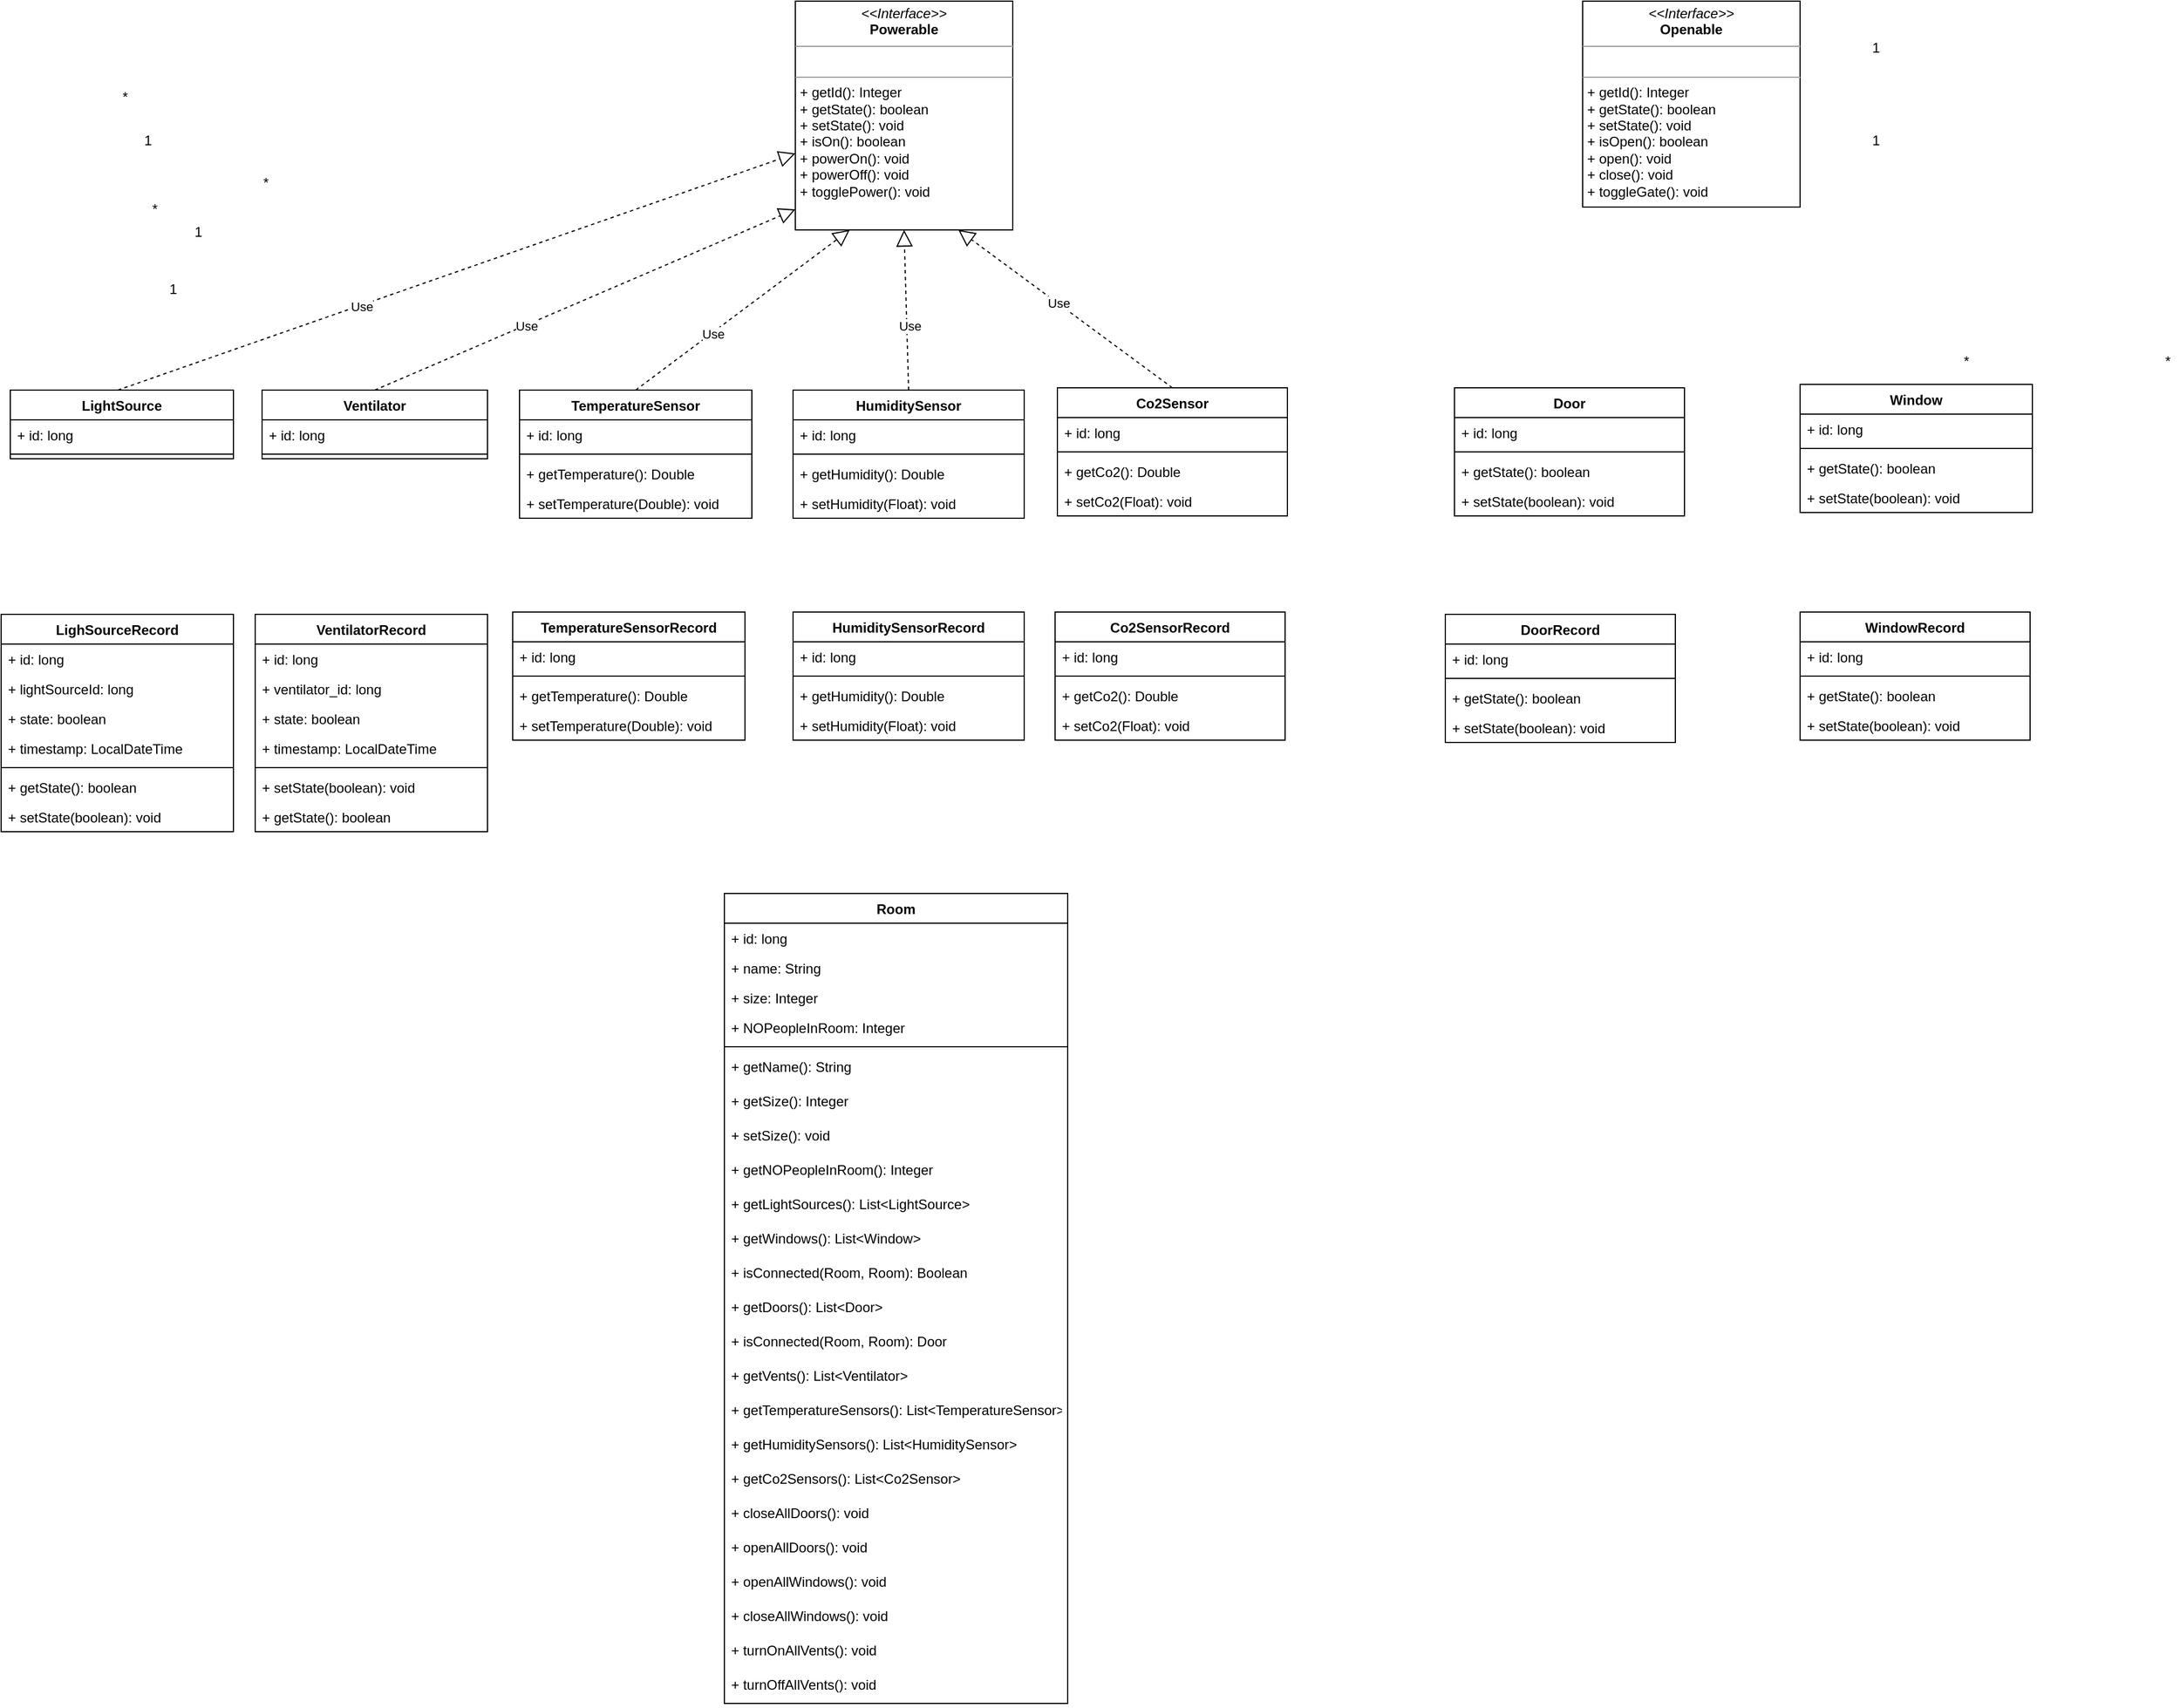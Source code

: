 <mxfile version="20.6.2" type="device"><diagram name="UML" id="X6dM2k_elyDCfv0vWq0z"><mxGraphModel dx="3247" dy="1988" grid="0" gridSize="10" guides="1" tooltips="1" connect="1" arrows="1" fold="1" page="1" pageScale="1" pageWidth="1169" pageHeight="827" background="none" math="0" shadow="0"><root><mxCell id="g0CEWkr_IwTcYUqy6gfU-0"/><mxCell id="g0CEWkr_IwTcYUqy6gfU-1" parent="g0CEWkr_IwTcYUqy6gfU-0"/><mxCell id="w60c1zdR5W0mf0owf3Rb-15" value="Window" style="swimlane;fontStyle=1;align=center;verticalAlign=top;childLayout=stackLayout;horizontal=1;startSize=26;horizontalStack=0;resizeParent=1;resizeParentMax=0;resizeLast=0;collapsible=1;marginBottom=0;" parent="g0CEWkr_IwTcYUqy6gfU-1" vertex="1"><mxGeometry x="694" y="-239" width="203" height="112" as="geometry"/></mxCell><mxCell id="hHQtYqUSWgjpxsf5Xx78-11" value="+ id: long" style="text;strokeColor=none;fillColor=none;align=left;verticalAlign=top;spacingLeft=4;spacingRight=4;overflow=hidden;rotatable=0;points=[[0,0.5],[1,0.5]];portConstraint=eastwest;" vertex="1" parent="w60c1zdR5W0mf0owf3Rb-15"><mxGeometry y="26" width="203" height="26" as="geometry"/></mxCell><mxCell id="w60c1zdR5W0mf0owf3Rb-17" value="" style="line;strokeWidth=1;fillColor=none;align=left;verticalAlign=middle;spacingTop=-1;spacingLeft=3;spacingRight=3;rotatable=0;labelPosition=right;points=[];portConstraint=eastwest;strokeColor=inherit;" parent="w60c1zdR5W0mf0owf3Rb-15" vertex="1"><mxGeometry y="52" width="203" height="8" as="geometry"/></mxCell><mxCell id="hHQtYqUSWgjpxsf5Xx78-19" value="+ getState(): boolean" style="text;strokeColor=none;fillColor=none;align=left;verticalAlign=top;spacingLeft=4;spacingRight=4;overflow=hidden;rotatable=0;points=[[0,0.5],[1,0.5]];portConstraint=eastwest;" vertex="1" parent="w60c1zdR5W0mf0owf3Rb-15"><mxGeometry y="60" width="203" height="26" as="geometry"/></mxCell><mxCell id="hHQtYqUSWgjpxsf5Xx78-20" value="+ setState(boolean): void" style="text;strokeColor=none;fillColor=none;align=left;verticalAlign=top;spacingLeft=4;spacingRight=4;overflow=hidden;rotatable=0;points=[[0,0.5],[1,0.5]];portConstraint=eastwest;" vertex="1" parent="w60c1zdR5W0mf0owf3Rb-15"><mxGeometry y="86" width="203" height="26" as="geometry"/></mxCell><mxCell id="JrZIzC8w7HbeRlBi-leS-0" value="Room" style="swimlane;fontStyle=1;align=center;verticalAlign=top;childLayout=stackLayout;horizontal=1;startSize=26;horizontalStack=0;resizeParent=1;resizeParentMax=0;resizeLast=0;collapsible=1;marginBottom=0;" parent="g0CEWkr_IwTcYUqy6gfU-1" vertex="1"><mxGeometry x="-246" y="206" width="300" height="708" as="geometry"><mxRectangle x="370" y="-680" width="70" height="30" as="alternateBounds"/></mxGeometry></mxCell><mxCell id="sAEV7VvxvaGbYWiCPNOG-29" value="+ id: long" style="text;strokeColor=none;fillColor=none;align=left;verticalAlign=top;spacingLeft=4;spacingRight=4;overflow=hidden;rotatable=0;points=[[0,0.5],[1,0.5]];portConstraint=eastwest;" parent="JrZIzC8w7HbeRlBi-leS-0" vertex="1"><mxGeometry y="26" width="300" height="26" as="geometry"/></mxCell><mxCell id="JrZIzC8w7HbeRlBi-leS-1" value="+ name: String" style="text;strokeColor=none;fillColor=none;align=left;verticalAlign=top;spacingLeft=4;spacingRight=4;overflow=hidden;rotatable=0;points=[[0,0.5],[1,0.5]];portConstraint=eastwest;" parent="JrZIzC8w7HbeRlBi-leS-0" vertex="1"><mxGeometry y="52" width="300" height="26" as="geometry"/></mxCell><mxCell id="raHJGq5JyYgqce_vCBoo-5" value="+ size: Integer" style="text;strokeColor=none;fillColor=none;align=left;verticalAlign=top;spacingLeft=4;spacingRight=4;overflow=hidden;rotatable=0;points=[[0,0.5],[1,0.5]];portConstraint=eastwest;" parent="JrZIzC8w7HbeRlBi-leS-0" vertex="1"><mxGeometry y="78" width="300" height="26" as="geometry"/></mxCell><mxCell id="vvLVDiPrClr1uJ0mD7oV-16" value="+ NOPeopleInRoom: Integer" style="text;strokeColor=none;fillColor=none;align=left;verticalAlign=top;spacingLeft=4;spacingRight=4;overflow=hidden;rotatable=0;points=[[0,0.5],[1,0.5]];portConstraint=eastwest;" parent="JrZIzC8w7HbeRlBi-leS-0" vertex="1"><mxGeometry y="104" width="300" height="26" as="geometry"/></mxCell><mxCell id="JrZIzC8w7HbeRlBi-leS-2" value="" style="line;strokeWidth=1;fillColor=none;align=left;verticalAlign=middle;spacingTop=-1;spacingLeft=3;spacingRight=3;rotatable=0;labelPosition=right;points=[];portConstraint=eastwest;strokeColor=inherit;" parent="JrZIzC8w7HbeRlBi-leS-0" vertex="1"><mxGeometry y="130" width="300" height="8" as="geometry"/></mxCell><mxCell id="vvLVDiPrClr1uJ0mD7oV-26" value="+ getName(): String" style="text;strokeColor=none;fillColor=none;align=left;verticalAlign=top;spacingLeft=4;spacingRight=4;overflow=hidden;rotatable=0;points=[[0,0.5],[1,0.5]];portConstraint=eastwest;" parent="JrZIzC8w7HbeRlBi-leS-0" vertex="1"><mxGeometry y="138" width="300" height="30" as="geometry"/></mxCell><mxCell id="vvLVDiPrClr1uJ0mD7oV-27" value="+ getSize(): Integer" style="text;strokeColor=none;fillColor=none;align=left;verticalAlign=top;spacingLeft=4;spacingRight=4;overflow=hidden;rotatable=0;points=[[0,0.5],[1,0.5]];portConstraint=eastwest;" parent="JrZIzC8w7HbeRlBi-leS-0" vertex="1"><mxGeometry y="168" width="300" height="30" as="geometry"/></mxCell><mxCell id="vvLVDiPrClr1uJ0mD7oV-28" value="+ setSize(): void" style="text;strokeColor=none;fillColor=none;align=left;verticalAlign=top;spacingLeft=4;spacingRight=4;overflow=hidden;rotatable=0;points=[[0,0.5],[1,0.5]];portConstraint=eastwest;" parent="JrZIzC8w7HbeRlBi-leS-0" vertex="1"><mxGeometry y="198" width="300" height="30" as="geometry"/></mxCell><mxCell id="vvLVDiPrClr1uJ0mD7oV-12" value="+ getNOPeopleInRoom(): Integer" style="text;strokeColor=none;fillColor=none;align=left;verticalAlign=top;spacingLeft=4;spacingRight=4;overflow=hidden;rotatable=0;points=[[0,0.5],[1,0.5]];portConstraint=eastwest;" parent="JrZIzC8w7HbeRlBi-leS-0" vertex="1"><mxGeometry y="228" width="300" height="30" as="geometry"/></mxCell><mxCell id="0AcdcQv5JlGQJyQ-DRpH-2" value="+ getLightSources(): List&lt;LightSource&gt;" style="text;strokeColor=none;fillColor=none;align=left;verticalAlign=top;spacingLeft=4;spacingRight=4;overflow=hidden;rotatable=0;points=[[0,0.5],[1,0.5]];portConstraint=eastwest;" parent="JrZIzC8w7HbeRlBi-leS-0" vertex="1"><mxGeometry y="258" width="300" height="30" as="geometry"/></mxCell><mxCell id="vvLVDiPrClr1uJ0mD7oV-7" value="+ getWindows(): List&lt;Window&gt;" style="text;strokeColor=none;fillColor=none;align=left;verticalAlign=top;spacingLeft=4;spacingRight=4;overflow=hidden;rotatable=0;points=[[0,0.5],[1,0.5]];portConstraint=eastwest;" parent="JrZIzC8w7HbeRlBi-leS-0" vertex="1"><mxGeometry y="288" width="300" height="30" as="geometry"/></mxCell><mxCell id="vvLVDiPrClr1uJ0mD7oV-5" value="+ isConnected(Room, Room): Boolean" style="text;strokeColor=none;fillColor=none;align=left;verticalAlign=top;spacingLeft=4;spacingRight=4;overflow=hidden;rotatable=0;points=[[0,0.5],[1,0.5]];portConstraint=eastwest;" parent="JrZIzC8w7HbeRlBi-leS-0" vertex="1"><mxGeometry y="318" width="300" height="30" as="geometry"/></mxCell><mxCell id="vvLVDiPrClr1uJ0mD7oV-8" value="+ getDoors(): List&lt;Door&gt;" style="text;strokeColor=none;fillColor=none;align=left;verticalAlign=top;spacingLeft=4;spacingRight=4;overflow=hidden;rotatable=0;points=[[0,0.5],[1,0.5]];portConstraint=eastwest;" parent="JrZIzC8w7HbeRlBi-leS-0" vertex="1"><mxGeometry y="348" width="300" height="30" as="geometry"/></mxCell><mxCell id="vvLVDiPrClr1uJ0mD7oV-4" value="+ isConnected(Room, Room): Door" style="text;strokeColor=none;fillColor=none;align=left;verticalAlign=top;spacingLeft=4;spacingRight=4;overflow=hidden;rotatable=0;points=[[0,0.5],[1,0.5]];portConstraint=eastwest;" parent="JrZIzC8w7HbeRlBi-leS-0" vertex="1"><mxGeometry y="378" width="300" height="30" as="geometry"/></mxCell><mxCell id="vvLVDiPrClr1uJ0mD7oV-6" value="+ getVents(): List&lt;Ventilator&gt;" style="text;strokeColor=none;fillColor=none;align=left;verticalAlign=top;spacingLeft=4;spacingRight=4;overflow=hidden;rotatable=0;points=[[0,0.5],[1,0.5]];portConstraint=eastwest;" parent="JrZIzC8w7HbeRlBi-leS-0" vertex="1"><mxGeometry y="408" width="300" height="30" as="geometry"/></mxCell><mxCell id="vvLVDiPrClr1uJ0mD7oV-25" value="+ getTemperatureSensors(): List&lt;TemperatureSensor&gt;" style="text;strokeColor=none;fillColor=none;align=left;verticalAlign=top;spacingLeft=4;spacingRight=4;overflow=hidden;rotatable=0;points=[[0,0.5],[1,0.5]];portConstraint=eastwest;" parent="JrZIzC8w7HbeRlBi-leS-0" vertex="1"><mxGeometry y="438" width="300" height="30" as="geometry"/></mxCell><mxCell id="sAEV7VvxvaGbYWiCPNOG-3" value="+ getHumiditySensors(): List&lt;HumiditySensor&gt;" style="text;strokeColor=none;fillColor=none;align=left;verticalAlign=top;spacingLeft=4;spacingRight=4;overflow=hidden;rotatable=0;points=[[0,0.5],[1,0.5]];portConstraint=eastwest;" parent="JrZIzC8w7HbeRlBi-leS-0" vertex="1"><mxGeometry y="468" width="300" height="30" as="geometry"/></mxCell><mxCell id="sAEV7VvxvaGbYWiCPNOG-4" value="+ getCo2Sensors(): List&lt;Co2Sensor&gt;" style="text;strokeColor=none;fillColor=none;align=left;verticalAlign=top;spacingLeft=4;spacingRight=4;overflow=hidden;rotatable=0;points=[[0,0.5],[1,0.5]];portConstraint=eastwest;" parent="JrZIzC8w7HbeRlBi-leS-0" vertex="1"><mxGeometry y="498" width="300" height="30" as="geometry"/></mxCell><mxCell id="vvLVDiPrClr1uJ0mD7oV-56" value="+ closeAllDoors(): void" style="text;strokeColor=none;fillColor=none;align=left;verticalAlign=top;spacingLeft=4;spacingRight=4;overflow=hidden;rotatable=0;points=[[0,0.5],[1,0.5]];portConstraint=eastwest;" parent="JrZIzC8w7HbeRlBi-leS-0" vertex="1"><mxGeometry y="528" width="300" height="30" as="geometry"/></mxCell><mxCell id="vvLVDiPrClr1uJ0mD7oV-57" value="+ openAllDoors(): void" style="text;strokeColor=none;fillColor=none;align=left;verticalAlign=top;spacingLeft=4;spacingRight=4;overflow=hidden;rotatable=0;points=[[0,0.5],[1,0.5]];portConstraint=eastwest;" parent="JrZIzC8w7HbeRlBi-leS-0" vertex="1"><mxGeometry y="558" width="300" height="30" as="geometry"/></mxCell><mxCell id="vvLVDiPrClr1uJ0mD7oV-59" value="+ openAllWindows(): void" style="text;strokeColor=none;fillColor=none;align=left;verticalAlign=top;spacingLeft=4;spacingRight=4;overflow=hidden;rotatable=0;points=[[0,0.5],[1,0.5]];portConstraint=eastwest;" parent="JrZIzC8w7HbeRlBi-leS-0" vertex="1"><mxGeometry y="588" width="300" height="30" as="geometry"/></mxCell><mxCell id="vvLVDiPrClr1uJ0mD7oV-58" value="+ closeAllWindows(): void" style="text;strokeColor=none;fillColor=none;align=left;verticalAlign=top;spacingLeft=4;spacingRight=4;overflow=hidden;rotatable=0;points=[[0,0.5],[1,0.5]];portConstraint=eastwest;" parent="JrZIzC8w7HbeRlBi-leS-0" vertex="1"><mxGeometry y="618" width="300" height="30" as="geometry"/></mxCell><mxCell id="vvLVDiPrClr1uJ0mD7oV-60" value="+ turnOnAllVents(): void" style="text;strokeColor=none;fillColor=none;align=left;verticalAlign=top;spacingLeft=4;spacingRight=4;overflow=hidden;rotatable=0;points=[[0,0.5],[1,0.5]];portConstraint=eastwest;" parent="JrZIzC8w7HbeRlBi-leS-0" vertex="1"><mxGeometry y="648" width="300" height="30" as="geometry"/></mxCell><mxCell id="vvLVDiPrClr1uJ0mD7oV-61" value="+ turnOffAllVents(): void" style="text;strokeColor=none;fillColor=none;align=left;verticalAlign=top;spacingLeft=4;spacingRight=4;overflow=hidden;rotatable=0;points=[[0,0.5],[1,0.5]];portConstraint=eastwest;" parent="JrZIzC8w7HbeRlBi-leS-0" vertex="1"><mxGeometry y="678" width="300" height="30" as="geometry"/></mxCell><mxCell id="raHJGq5JyYgqce_vCBoo-6" value="Ventilator" style="swimlane;fontStyle=1;align=center;verticalAlign=top;childLayout=stackLayout;horizontal=1;startSize=26;horizontalStack=0;resizeParent=1;resizeParentMax=0;resizeLast=0;collapsible=1;marginBottom=0;" parent="g0CEWkr_IwTcYUqy6gfU-1" vertex="1"><mxGeometry x="-650" y="-234" width="197" height="60" as="geometry"/></mxCell><mxCell id="sAEV7VvxvaGbYWiCPNOG-8" value="+ id: long" style="text;strokeColor=none;fillColor=none;align=left;verticalAlign=top;spacingLeft=4;spacingRight=4;overflow=hidden;rotatable=0;points=[[0,0.5],[1,0.5]];portConstraint=eastwest;" parent="raHJGq5JyYgqce_vCBoo-6" vertex="1"><mxGeometry y="26" width="197" height="26" as="geometry"/></mxCell><mxCell id="raHJGq5JyYgqce_vCBoo-8" value="" style="line;strokeWidth=1;fillColor=none;align=left;verticalAlign=middle;spacingTop=-1;spacingLeft=3;spacingRight=3;rotatable=0;labelPosition=right;points=[];portConstraint=eastwest;strokeColor=inherit;" parent="raHJGq5JyYgqce_vCBoo-6" vertex="1"><mxGeometry y="52" width="197" height="8" as="geometry"/></mxCell><mxCell id="vvLVDiPrClr1uJ0mD7oV-0" value="Door" style="swimlane;fontStyle=1;align=center;verticalAlign=top;childLayout=stackLayout;horizontal=1;startSize=26;horizontalStack=0;resizeParent=1;resizeParentMax=0;resizeLast=0;collapsible=1;marginBottom=0;" parent="g0CEWkr_IwTcYUqy6gfU-1" vertex="1"><mxGeometry x="392" y="-236" width="201" height="112" as="geometry"/></mxCell><mxCell id="hHQtYqUSWgjpxsf5Xx78-10" value="+ id: long" style="text;strokeColor=none;fillColor=none;align=left;verticalAlign=top;spacingLeft=4;spacingRight=4;overflow=hidden;rotatable=0;points=[[0,0.5],[1,0.5]];portConstraint=eastwest;" vertex="1" parent="vvLVDiPrClr1uJ0mD7oV-0"><mxGeometry y="26" width="201" height="26" as="geometry"/></mxCell><mxCell id="vvLVDiPrClr1uJ0mD7oV-2" value="" style="line;strokeWidth=1;fillColor=none;align=left;verticalAlign=middle;spacingTop=-1;spacingLeft=3;spacingRight=3;rotatable=0;labelPosition=right;points=[];portConstraint=eastwest;strokeColor=inherit;" parent="vvLVDiPrClr1uJ0mD7oV-0" vertex="1"><mxGeometry y="52" width="201" height="8" as="geometry"/></mxCell><mxCell id="hHQtYqUSWgjpxsf5Xx78-17" value="+ getState(): boolean" style="text;strokeColor=none;fillColor=none;align=left;verticalAlign=top;spacingLeft=4;spacingRight=4;overflow=hidden;rotatable=0;points=[[0,0.5],[1,0.5]];portConstraint=eastwest;" vertex="1" parent="vvLVDiPrClr1uJ0mD7oV-0"><mxGeometry y="60" width="201" height="26" as="geometry"/></mxCell><mxCell id="hHQtYqUSWgjpxsf5Xx78-18" value="+ setState(boolean): void" style="text;strokeColor=none;fillColor=none;align=left;verticalAlign=top;spacingLeft=4;spacingRight=4;overflow=hidden;rotatable=0;points=[[0,0.5],[1,0.5]];portConstraint=eastwest;" vertex="1" parent="vvLVDiPrClr1uJ0mD7oV-0"><mxGeometry y="86" width="201" height="26" as="geometry"/></mxCell><mxCell id="vvLVDiPrClr1uJ0mD7oV-17" value="Co2Sensor" style="swimlane;fontStyle=1;align=center;verticalAlign=top;childLayout=stackLayout;horizontal=1;startSize=26;horizontalStack=0;resizeParent=1;resizeParentMax=0;resizeLast=0;collapsible=1;marginBottom=0;" parent="g0CEWkr_IwTcYUqy6gfU-1" vertex="1"><mxGeometry x="45" y="-236" width="201" height="112" as="geometry"/></mxCell><mxCell id="sAEV7VvxvaGbYWiCPNOG-26" value="+ id: long" style="text;strokeColor=none;fillColor=none;align=left;verticalAlign=top;spacingLeft=4;spacingRight=4;overflow=hidden;rotatable=0;points=[[0,0.5],[1,0.5]];portConstraint=eastwest;" parent="vvLVDiPrClr1uJ0mD7oV-17" vertex="1"><mxGeometry y="26" width="201" height="26" as="geometry"/></mxCell><mxCell id="vvLVDiPrClr1uJ0mD7oV-20" value="" style="line;strokeWidth=1;fillColor=none;align=left;verticalAlign=middle;spacingTop=-1;spacingLeft=3;spacingRight=3;rotatable=0;labelPosition=right;points=[];portConstraint=eastwest;strokeColor=inherit;" parent="vvLVDiPrClr1uJ0mD7oV-17" vertex="1"><mxGeometry y="52" width="201" height="8" as="geometry"/></mxCell><mxCell id="vvLVDiPrClr1uJ0mD7oV-43" value="+ getCo2(): Double" style="text;strokeColor=none;fillColor=none;align=left;verticalAlign=top;spacingLeft=4;spacingRight=4;overflow=hidden;rotatable=0;points=[[0,0.5],[1,0.5]];portConstraint=eastwest;" parent="vvLVDiPrClr1uJ0mD7oV-17" vertex="1"><mxGeometry y="60" width="201" height="26" as="geometry"/></mxCell><mxCell id="vvLVDiPrClr1uJ0mD7oV-44" value="+ setCo2(Float): void" style="text;strokeColor=none;fillColor=none;align=left;verticalAlign=top;spacingLeft=4;spacingRight=4;overflow=hidden;rotatable=0;points=[[0,0.5],[1,0.5]];portConstraint=eastwest;" parent="vvLVDiPrClr1uJ0mD7oV-17" vertex="1"><mxGeometry y="86" width="201" height="26" as="geometry"/></mxCell><mxCell id="Vgo6NwkHw8Ez22BbJ0Ov-0" value="*" style="text;html=1;align=center;verticalAlign=middle;resizable=0;points=[];autosize=1;strokeColor=none;fillColor=none;" parent="g0CEWkr_IwTcYUqy6gfU-1" vertex="1"><mxGeometry x="-657" y="-425" width="20" height="20" as="geometry"/></mxCell><mxCell id="Vgo6NwkHw8Ez22BbJ0Ov-1" value="*" style="text;html=1;align=center;verticalAlign=middle;resizable=0;points=[];autosize=1;strokeColor=none;fillColor=none;" parent="g0CEWkr_IwTcYUqy6gfU-1" vertex="1"><mxGeometry x="-754" y="-402" width="20" height="20" as="geometry"/></mxCell><mxCell id="Vgo6NwkHw8Ez22BbJ0Ov-3" value="*" style="text;html=1;align=center;verticalAlign=middle;resizable=0;points=[];autosize=1;strokeColor=none;fillColor=none;" parent="g0CEWkr_IwTcYUqy6gfU-1" vertex="1"><mxGeometry x="829" y="-269" width="20" height="20" as="geometry"/></mxCell><mxCell id="FO-8G42D2VpuAVv3R2X6-0" value="1" style="text;html=1;align=center;verticalAlign=middle;resizable=0;points=[];autosize=1;strokeColor=none;fillColor=none;" parent="g0CEWkr_IwTcYUqy6gfU-1" vertex="1"><mxGeometry x="-738" y="-332" width="20" height="20" as="geometry"/></mxCell><mxCell id="FO-8G42D2VpuAVv3R2X6-1" value="1" style="text;html=1;align=center;verticalAlign=middle;resizable=0;points=[];autosize=1;strokeColor=none;fillColor=none;" parent="g0CEWkr_IwTcYUqy6gfU-1" vertex="1"><mxGeometry x="750" y="-462" width="20" height="20" as="geometry"/></mxCell><mxCell id="FO-8G42D2VpuAVv3R2X6-2" value="1" style="text;html=1;align=center;verticalAlign=middle;resizable=0;points=[];autosize=1;strokeColor=none;fillColor=none;" parent="g0CEWkr_IwTcYUqy6gfU-1" vertex="1"><mxGeometry x="750" y="-543" width="20" height="20" as="geometry"/></mxCell><mxCell id="FO-8G42D2VpuAVv3R2X6-3" value="1" style="text;html=1;align=center;verticalAlign=middle;resizable=0;points=[];autosize=1;strokeColor=none;fillColor=none;" parent="g0CEWkr_IwTcYUqy6gfU-1" vertex="1"><mxGeometry x="-716" y="-382" width="20" height="20" as="geometry"/></mxCell><mxCell id="SjL8dPBYA5U3R227PxI4-2" value="&lt;p style=&quot;margin:0px;margin-top:4px;text-align:center;&quot;&gt;&lt;i&gt;&amp;lt;&amp;lt;Interface&amp;gt;&amp;gt;&lt;/i&gt;&lt;br&gt;&lt;b&gt;Powerable&lt;/b&gt;&lt;/p&gt;&lt;hr size=&quot;1&quot;&gt;&lt;p style=&quot;margin:0px;margin-left:4px;&quot;&gt;&lt;br&gt;&lt;/p&gt;&lt;hr size=&quot;1&quot;&gt;&lt;p style=&quot;margin:0px;margin-left:4px;&quot;&gt;+ getId(): Integer&lt;br&gt;+ getState(): boolean&lt;/p&gt;&lt;p style=&quot;margin:0px;margin-left:4px;&quot;&gt;+ setState(): void&lt;br&gt;&lt;/p&gt;&lt;p style=&quot;margin:0px;margin-left:4px;&quot;&gt;+ isOn(): boolean&lt;/p&gt;&lt;p style=&quot;margin:0px;margin-left:4px;&quot;&gt;+ powerOn(): void&lt;/p&gt;&lt;p style=&quot;margin:0px;margin-left:4px;&quot;&gt;+ powerOff(): void&lt;/p&gt;&lt;p style=&quot;margin:0px;margin-left:4px;&quot;&gt;+ togglePower(): void&lt;/p&gt;" style="verticalAlign=top;align=left;overflow=fill;fontSize=12;fontFamily=Helvetica;html=1;" parent="g0CEWkr_IwTcYUqy6gfU-1" vertex="1"><mxGeometry x="-184" y="-574" width="190" height="200" as="geometry"/></mxCell><mxCell id="SjL8dPBYA5U3R227PxI4-4" value="&lt;p style=&quot;margin:0px;margin-top:4px;text-align:center;&quot;&gt;&lt;i&gt;&amp;lt;&amp;lt;Interface&amp;gt;&amp;gt;&lt;/i&gt;&lt;br&gt;&lt;b&gt;Openable&lt;/b&gt;&lt;/p&gt;&lt;hr size=&quot;1&quot;&gt;&lt;p style=&quot;margin:0px;margin-left:4px;&quot;&gt;&lt;br&gt;&lt;/p&gt;&lt;hr size=&quot;1&quot;&gt;&lt;p style=&quot;margin:0px;margin-left:4px;&quot;&gt;+ getId(): Integer&lt;br&gt;+ getState(): boolean&lt;br&gt;+ setState(): void&lt;br&gt;&lt;/p&gt;&lt;p style=&quot;margin: 0px 0px 0px 4px;&quot;&gt;+ isOpen(): boolean&lt;/p&gt;&lt;p style=&quot;margin: 0px 0px 0px 4px;&quot;&gt;+ open(): void&lt;/p&gt;&lt;p style=&quot;margin: 0px 0px 0px 4px;&quot;&gt;+ close(): void&lt;/p&gt;&lt;p style=&quot;margin: 0px 0px 0px 4px;&quot;&gt;+ toggleGate(): void&lt;/p&gt;" style="verticalAlign=top;align=left;overflow=fill;fontSize=12;fontFamily=Helvetica;html=1;" parent="g0CEWkr_IwTcYUqy6gfU-1" vertex="1"><mxGeometry x="504" y="-574" width="190" height="180" as="geometry"/></mxCell><mxCell id="0AcdcQv5JlGQJyQ-DRpH-0" value="LightSource" style="swimlane;fontStyle=1;align=center;verticalAlign=top;childLayout=stackLayout;horizontal=1;startSize=26;horizontalStack=0;resizeParent=1;resizeParentMax=0;resizeLast=0;collapsible=1;marginBottom=0;" parent="g0CEWkr_IwTcYUqy6gfU-1" vertex="1"><mxGeometry x="-870" y="-234" width="195" height="60" as="geometry"/></mxCell><mxCell id="sAEV7VvxvaGbYWiCPNOG-6" value="+ id: long" style="text;strokeColor=none;fillColor=none;align=left;verticalAlign=top;spacingLeft=4;spacingRight=4;overflow=hidden;rotatable=0;points=[[0,0.5],[1,0.5]];portConstraint=eastwest;" parent="0AcdcQv5JlGQJyQ-DRpH-0" vertex="1"><mxGeometry y="26" width="195" height="26" as="geometry"/></mxCell><mxCell id="0AcdcQv5JlGQJyQ-DRpH-1" value="" style="line;strokeWidth=1;fillColor=none;align=left;verticalAlign=middle;spacingTop=-1;spacingLeft=3;spacingRight=3;rotatable=0;labelPosition=right;points=[];portConstraint=eastwest;strokeColor=inherit;" parent="0AcdcQv5JlGQJyQ-DRpH-0" vertex="1"><mxGeometry y="52" width="195" height="8" as="geometry"/></mxCell><mxCell id="0AcdcQv5JlGQJyQ-DRpH-8" value="1" style="text;html=1;align=center;verticalAlign=middle;resizable=0;points=[];autosize=1;strokeColor=none;fillColor=none;" parent="g0CEWkr_IwTcYUqy6gfU-1" vertex="1"><mxGeometry x="-760" y="-462" width="20" height="20" as="geometry"/></mxCell><mxCell id="0AcdcQv5JlGQJyQ-DRpH-9" value="*" style="text;html=1;align=center;verticalAlign=middle;resizable=0;points=[];autosize=1;strokeColor=none;fillColor=none;" parent="g0CEWkr_IwTcYUqy6gfU-1" vertex="1"><mxGeometry x="-780" y="-500" width="20" height="20" as="geometry"/></mxCell><mxCell id="IMcTbDO5LTz48M8xmmFh-3" value="*" style="text;html=1;align=center;verticalAlign=middle;resizable=0;points=[];autosize=1;strokeColor=none;fillColor=none;" parent="g0CEWkr_IwTcYUqy6gfU-1" vertex="1"><mxGeometry x="1005" y="-269" width="20" height="20" as="geometry"/></mxCell><mxCell id="sAEV7VvxvaGbYWiCPNOG-10" value="HumiditySensor" style="swimlane;fontStyle=1;align=center;verticalAlign=top;childLayout=stackLayout;horizontal=1;startSize=26;horizontalStack=0;resizeParent=1;resizeParentMax=0;resizeLast=0;collapsible=1;marginBottom=0;" parent="g0CEWkr_IwTcYUqy6gfU-1" vertex="1"><mxGeometry x="-186" y="-234" width="202" height="112" as="geometry"/></mxCell><mxCell id="sAEV7VvxvaGbYWiCPNOG-27" value="+ id: long" style="text;strokeColor=none;fillColor=none;align=left;verticalAlign=top;spacingLeft=4;spacingRight=4;overflow=hidden;rotatable=0;points=[[0,0.5],[1,0.5]];portConstraint=eastwest;" parent="sAEV7VvxvaGbYWiCPNOG-10" vertex="1"><mxGeometry y="26" width="202" height="26" as="geometry"/></mxCell><mxCell id="sAEV7VvxvaGbYWiCPNOG-14" value="" style="line;strokeWidth=1;fillColor=none;align=left;verticalAlign=middle;spacingTop=-1;spacingLeft=3;spacingRight=3;rotatable=0;labelPosition=right;points=[];portConstraint=eastwest;strokeColor=inherit;" parent="sAEV7VvxvaGbYWiCPNOG-10" vertex="1"><mxGeometry y="52" width="202" height="8" as="geometry"/></mxCell><mxCell id="sAEV7VvxvaGbYWiCPNOG-15" value="+ getHumidity(): Double" style="text;strokeColor=none;fillColor=none;align=left;verticalAlign=top;spacingLeft=4;spacingRight=4;overflow=hidden;rotatable=0;points=[[0,0.5],[1,0.5]];portConstraint=eastwest;" parent="sAEV7VvxvaGbYWiCPNOG-10" vertex="1"><mxGeometry y="60" width="202" height="26" as="geometry"/></mxCell><mxCell id="sAEV7VvxvaGbYWiCPNOG-16" value="+ setHumidity(Float): void" style="text;strokeColor=none;fillColor=none;align=left;verticalAlign=top;spacingLeft=4;spacingRight=4;overflow=hidden;rotatable=0;points=[[0,0.5],[1,0.5]];portConstraint=eastwest;" parent="sAEV7VvxvaGbYWiCPNOG-10" vertex="1"><mxGeometry y="86" width="202" height="26" as="geometry"/></mxCell><mxCell id="sAEV7VvxvaGbYWiCPNOG-18" value="TemperatureSensor" style="swimlane;fontStyle=1;align=center;verticalAlign=top;childLayout=stackLayout;horizontal=1;startSize=26;horizontalStack=0;resizeParent=1;resizeParentMax=0;resizeLast=0;collapsible=1;marginBottom=0;" parent="g0CEWkr_IwTcYUqy6gfU-1" vertex="1"><mxGeometry x="-425" y="-234" width="203" height="112" as="geometry"/></mxCell><mxCell id="sAEV7VvxvaGbYWiCPNOG-28" value="+ id: long" style="text;strokeColor=none;fillColor=none;align=left;verticalAlign=top;spacingLeft=4;spacingRight=4;overflow=hidden;rotatable=0;points=[[0,0.5],[1,0.5]];portConstraint=eastwest;" parent="sAEV7VvxvaGbYWiCPNOG-18" vertex="1"><mxGeometry y="26" width="203" height="26" as="geometry"/></mxCell><mxCell id="sAEV7VvxvaGbYWiCPNOG-22" value="" style="line;strokeWidth=1;fillColor=none;align=left;verticalAlign=middle;spacingTop=-1;spacingLeft=3;spacingRight=3;rotatable=0;labelPosition=right;points=[];portConstraint=eastwest;strokeColor=inherit;" parent="sAEV7VvxvaGbYWiCPNOG-18" vertex="1"><mxGeometry y="52" width="203" height="8" as="geometry"/></mxCell><mxCell id="sAEV7VvxvaGbYWiCPNOG-23" value="+ getTemperature(): Double" style="text;strokeColor=none;fillColor=none;align=left;verticalAlign=top;spacingLeft=4;spacingRight=4;overflow=hidden;rotatable=0;points=[[0,0.5],[1,0.5]];portConstraint=eastwest;" parent="sAEV7VvxvaGbYWiCPNOG-18" vertex="1"><mxGeometry y="60" width="203" height="26" as="geometry"/></mxCell><mxCell id="sAEV7VvxvaGbYWiCPNOG-24" value="+ setTemperature(Double): void" style="text;strokeColor=none;fillColor=none;align=left;verticalAlign=top;spacingLeft=4;spacingRight=4;overflow=hidden;rotatable=0;points=[[0,0.5],[1,0.5]];portConstraint=eastwest;" parent="sAEV7VvxvaGbYWiCPNOG-18" vertex="1"><mxGeometry y="86" width="203" height="26" as="geometry"/></mxCell><mxCell id="sAEV7VvxvaGbYWiCPNOG-36" value="" style="endArrow=block;dashed=1;endFill=0;endSize=12;html=1;rounded=0;exitX=0.5;exitY=0;exitDx=0;exitDy=0;entryX=0.25;entryY=1;entryDx=0;entryDy=0;" parent="g0CEWkr_IwTcYUqy6gfU-1" source="sAEV7VvxvaGbYWiCPNOG-18" target="SjL8dPBYA5U3R227PxI4-2" edge="1"><mxGeometry width="160" relative="1" as="geometry"><mxPoint x="-187" y="-329" as="sourcePoint"/><mxPoint x="-27" y="-329" as="targetPoint"/></mxGeometry></mxCell><mxCell id="sAEV7VvxvaGbYWiCPNOG-37" value="Use" style="edgeLabel;html=1;align=center;verticalAlign=middle;resizable=0;points=[];" parent="sAEV7VvxvaGbYWiCPNOG-36" vertex="1" connectable="0"><mxGeometry x="-0.283" y="-1" relative="1" as="geometry"><mxPoint as="offset"/></mxGeometry></mxCell><mxCell id="sAEV7VvxvaGbYWiCPNOG-38" value="" style="endArrow=block;dashed=1;endFill=0;endSize=12;html=1;rounded=0;exitX=0.5;exitY=0;exitDx=0;exitDy=0;entryX=0.5;entryY=1;entryDx=0;entryDy=0;" parent="g0CEWkr_IwTcYUqy6gfU-1" source="sAEV7VvxvaGbYWiCPNOG-10" target="SjL8dPBYA5U3R227PxI4-2" edge="1"><mxGeometry width="160" relative="1" as="geometry"><mxPoint x="327" y="-408" as="sourcePoint"/><mxPoint x="487" y="-408" as="targetPoint"/></mxGeometry></mxCell><mxCell id="sAEV7VvxvaGbYWiCPNOG-40" value="Use" style="edgeLabel;html=1;align=center;verticalAlign=middle;resizable=0;points=[];" parent="sAEV7VvxvaGbYWiCPNOG-38" vertex="1" connectable="0"><mxGeometry x="-0.196" y="-2" relative="1" as="geometry"><mxPoint as="offset"/></mxGeometry></mxCell><mxCell id="sAEV7VvxvaGbYWiCPNOG-39" value="" style="endArrow=block;dashed=1;endFill=0;endSize=12;html=1;rounded=0;exitX=0.5;exitY=0;exitDx=0;exitDy=0;entryX=0.75;entryY=1;entryDx=0;entryDy=0;" parent="g0CEWkr_IwTcYUqy6gfU-1" source="vvLVDiPrClr1uJ0mD7oV-17" target="SjL8dPBYA5U3R227PxI4-2" edge="1"><mxGeometry width="160" relative="1" as="geometry"><mxPoint x="327" y="-408" as="sourcePoint"/><mxPoint x="-124" y="-459" as="targetPoint"/></mxGeometry></mxCell><mxCell id="sAEV7VvxvaGbYWiCPNOG-45" value="Use" style="edgeLabel;html=1;align=center;verticalAlign=middle;resizable=0;points=[];" parent="sAEV7VvxvaGbYWiCPNOG-39" vertex="1" connectable="0"><mxGeometry x="0.073" y="-1" relative="1" as="geometry"><mxPoint as="offset"/></mxGeometry></mxCell><mxCell id="sAEV7VvxvaGbYWiCPNOG-46" value="TemperatureSensorRecord" style="swimlane;fontStyle=1;align=center;verticalAlign=top;childLayout=stackLayout;horizontal=1;startSize=26;horizontalStack=0;resizeParent=1;resizeParentMax=0;resizeLast=0;collapsible=1;marginBottom=0;" parent="g0CEWkr_IwTcYUqy6gfU-1" vertex="1"><mxGeometry x="-431" y="-40" width="203" height="112" as="geometry"/></mxCell><mxCell id="sAEV7VvxvaGbYWiCPNOG-47" value="+ id: long" style="text;strokeColor=none;fillColor=none;align=left;verticalAlign=top;spacingLeft=4;spacingRight=4;overflow=hidden;rotatable=0;points=[[0,0.5],[1,0.5]];portConstraint=eastwest;" parent="sAEV7VvxvaGbYWiCPNOG-46" vertex="1"><mxGeometry y="26" width="203" height="26" as="geometry"/></mxCell><mxCell id="sAEV7VvxvaGbYWiCPNOG-48" value="" style="line;strokeWidth=1;fillColor=none;align=left;verticalAlign=middle;spacingTop=-1;spacingLeft=3;spacingRight=3;rotatable=0;labelPosition=right;points=[];portConstraint=eastwest;strokeColor=inherit;" parent="sAEV7VvxvaGbYWiCPNOG-46" vertex="1"><mxGeometry y="52" width="203" height="8" as="geometry"/></mxCell><mxCell id="sAEV7VvxvaGbYWiCPNOG-49" value="+ getTemperature(): Double" style="text;strokeColor=none;fillColor=none;align=left;verticalAlign=top;spacingLeft=4;spacingRight=4;overflow=hidden;rotatable=0;points=[[0,0.5],[1,0.5]];portConstraint=eastwest;" parent="sAEV7VvxvaGbYWiCPNOG-46" vertex="1"><mxGeometry y="60" width="203" height="26" as="geometry"/></mxCell><mxCell id="sAEV7VvxvaGbYWiCPNOG-50" value="+ setTemperature(Double): void" style="text;strokeColor=none;fillColor=none;align=left;verticalAlign=top;spacingLeft=4;spacingRight=4;overflow=hidden;rotatable=0;points=[[0,0.5],[1,0.5]];portConstraint=eastwest;" parent="sAEV7VvxvaGbYWiCPNOG-46" vertex="1"><mxGeometry y="86" width="203" height="26" as="geometry"/></mxCell><mxCell id="sAEV7VvxvaGbYWiCPNOG-61" value="HumiditySensorRecord" style="swimlane;fontStyle=1;align=center;verticalAlign=top;childLayout=stackLayout;horizontal=1;startSize=26;horizontalStack=0;resizeParent=1;resizeParentMax=0;resizeLast=0;collapsible=1;marginBottom=0;" parent="g0CEWkr_IwTcYUqy6gfU-1" vertex="1"><mxGeometry x="-186" y="-40" width="202" height="112" as="geometry"/></mxCell><mxCell id="sAEV7VvxvaGbYWiCPNOG-62" value="+ id: long" style="text;strokeColor=none;fillColor=none;align=left;verticalAlign=top;spacingLeft=4;spacingRight=4;overflow=hidden;rotatable=0;points=[[0,0.5],[1,0.5]];portConstraint=eastwest;" parent="sAEV7VvxvaGbYWiCPNOG-61" vertex="1"><mxGeometry y="26" width="202" height="26" as="geometry"/></mxCell><mxCell id="sAEV7VvxvaGbYWiCPNOG-63" value="" style="line;strokeWidth=1;fillColor=none;align=left;verticalAlign=middle;spacingTop=-1;spacingLeft=3;spacingRight=3;rotatable=0;labelPosition=right;points=[];portConstraint=eastwest;strokeColor=inherit;" parent="sAEV7VvxvaGbYWiCPNOG-61" vertex="1"><mxGeometry y="52" width="202" height="8" as="geometry"/></mxCell><mxCell id="sAEV7VvxvaGbYWiCPNOG-64" value="+ getHumidity(): Double" style="text;strokeColor=none;fillColor=none;align=left;verticalAlign=top;spacingLeft=4;spacingRight=4;overflow=hidden;rotatable=0;points=[[0,0.5],[1,0.5]];portConstraint=eastwest;" parent="sAEV7VvxvaGbYWiCPNOG-61" vertex="1"><mxGeometry y="60" width="202" height="26" as="geometry"/></mxCell><mxCell id="sAEV7VvxvaGbYWiCPNOG-65" value="+ setHumidity(Float): void" style="text;strokeColor=none;fillColor=none;align=left;verticalAlign=top;spacingLeft=4;spacingRight=4;overflow=hidden;rotatable=0;points=[[0,0.5],[1,0.5]];portConstraint=eastwest;" parent="sAEV7VvxvaGbYWiCPNOG-61" vertex="1"><mxGeometry y="86" width="202" height="26" as="geometry"/></mxCell><mxCell id="sAEV7VvxvaGbYWiCPNOG-66" value="Co2SensorRecord" style="swimlane;fontStyle=1;align=center;verticalAlign=top;childLayout=stackLayout;horizontal=1;startSize=26;horizontalStack=0;resizeParent=1;resizeParentMax=0;resizeLast=0;collapsible=1;marginBottom=0;" parent="g0CEWkr_IwTcYUqy6gfU-1" vertex="1"><mxGeometry x="43" y="-40" width="201" height="112" as="geometry"/></mxCell><mxCell id="sAEV7VvxvaGbYWiCPNOG-67" value="+ id: long" style="text;strokeColor=none;fillColor=none;align=left;verticalAlign=top;spacingLeft=4;spacingRight=4;overflow=hidden;rotatable=0;points=[[0,0.5],[1,0.5]];portConstraint=eastwest;" parent="sAEV7VvxvaGbYWiCPNOG-66" vertex="1"><mxGeometry y="26" width="201" height="26" as="geometry"/></mxCell><mxCell id="sAEV7VvxvaGbYWiCPNOG-68" value="" style="line;strokeWidth=1;fillColor=none;align=left;verticalAlign=middle;spacingTop=-1;spacingLeft=3;spacingRight=3;rotatable=0;labelPosition=right;points=[];portConstraint=eastwest;strokeColor=inherit;" parent="sAEV7VvxvaGbYWiCPNOG-66" vertex="1"><mxGeometry y="52" width="201" height="8" as="geometry"/></mxCell><mxCell id="sAEV7VvxvaGbYWiCPNOG-69" value="+ getCo2(): Double" style="text;strokeColor=none;fillColor=none;align=left;verticalAlign=top;spacingLeft=4;spacingRight=4;overflow=hidden;rotatable=0;points=[[0,0.5],[1,0.5]];portConstraint=eastwest;" parent="sAEV7VvxvaGbYWiCPNOG-66" vertex="1"><mxGeometry y="60" width="201" height="26" as="geometry"/></mxCell><mxCell id="sAEV7VvxvaGbYWiCPNOG-70" value="+ setCo2(Float): void" style="text;strokeColor=none;fillColor=none;align=left;verticalAlign=top;spacingLeft=4;spacingRight=4;overflow=hidden;rotatable=0;points=[[0,0.5],[1,0.5]];portConstraint=eastwest;" parent="sAEV7VvxvaGbYWiCPNOG-66" vertex="1"><mxGeometry y="86" width="201" height="26" as="geometry"/></mxCell><mxCell id="sAEV7VvxvaGbYWiCPNOG-71" value="VentilatorRecord" style="swimlane;fontStyle=1;align=center;verticalAlign=top;childLayout=stackLayout;horizontal=1;startSize=26;horizontalStack=0;resizeParent=1;resizeParentMax=0;resizeLast=0;collapsible=1;marginBottom=0;" parent="g0CEWkr_IwTcYUqy6gfU-1" vertex="1"><mxGeometry x="-656" y="-38" width="203" height="190" as="geometry"/></mxCell><mxCell id="sAEV7VvxvaGbYWiCPNOG-72" value="+ id: long" style="text;strokeColor=none;fillColor=none;align=left;verticalAlign=top;spacingLeft=4;spacingRight=4;overflow=hidden;rotatable=0;points=[[0,0.5],[1,0.5]];portConstraint=eastwest;" parent="sAEV7VvxvaGbYWiCPNOG-71" vertex="1"><mxGeometry y="26" width="203" height="26" as="geometry"/></mxCell><mxCell id="sAEV7VvxvaGbYWiCPNOG-88" value="+ ventilator_id: long" style="text;strokeColor=none;fillColor=none;align=left;verticalAlign=top;spacingLeft=4;spacingRight=4;overflow=hidden;rotatable=0;points=[[0,0.5],[1,0.5]];portConstraint=eastwest;" parent="sAEV7VvxvaGbYWiCPNOG-71" vertex="1"><mxGeometry y="52" width="203" height="26" as="geometry"/></mxCell><mxCell id="sAEV7VvxvaGbYWiCPNOG-76" value="+ state: boolean" style="text;strokeColor=none;fillColor=none;align=left;verticalAlign=top;spacingLeft=4;spacingRight=4;overflow=hidden;rotatable=0;points=[[0,0.5],[1,0.5]];portConstraint=eastwest;" parent="sAEV7VvxvaGbYWiCPNOG-71" vertex="1"><mxGeometry y="78" width="203" height="26" as="geometry"/></mxCell><mxCell id="sAEV7VvxvaGbYWiCPNOG-77" value="+ timestamp: LocalDateTime" style="text;strokeColor=none;fillColor=none;align=left;verticalAlign=top;spacingLeft=4;spacingRight=4;overflow=hidden;rotatable=0;points=[[0,0.5],[1,0.5]];portConstraint=eastwest;" parent="sAEV7VvxvaGbYWiCPNOG-71" vertex="1"><mxGeometry y="104" width="203" height="26" as="geometry"/></mxCell><mxCell id="sAEV7VvxvaGbYWiCPNOG-73" value="" style="line;strokeWidth=1;fillColor=none;align=left;verticalAlign=middle;spacingTop=-1;spacingLeft=3;spacingRight=3;rotatable=0;labelPosition=right;points=[];portConstraint=eastwest;strokeColor=inherit;" parent="sAEV7VvxvaGbYWiCPNOG-71" vertex="1"><mxGeometry y="130" width="203" height="8" as="geometry"/></mxCell><mxCell id="sAEV7VvxvaGbYWiCPNOG-86" value="+ setState(boolean): void" style="text;strokeColor=none;fillColor=none;align=left;verticalAlign=top;spacingLeft=4;spacingRight=4;overflow=hidden;rotatable=0;points=[[0,0.5],[1,0.5]];portConstraint=eastwest;" parent="sAEV7VvxvaGbYWiCPNOG-71" vertex="1"><mxGeometry y="138" width="203" height="26" as="geometry"/></mxCell><mxCell id="sAEV7VvxvaGbYWiCPNOG-85" value="+ getState(): boolean" style="text;strokeColor=none;fillColor=none;align=left;verticalAlign=top;spacingLeft=4;spacingRight=4;overflow=hidden;rotatable=0;points=[[0,0.5],[1,0.5]];portConstraint=eastwest;" parent="sAEV7VvxvaGbYWiCPNOG-71" vertex="1"><mxGeometry y="164" width="203" height="26" as="geometry"/></mxCell><mxCell id="sAEV7VvxvaGbYWiCPNOG-78" value="LighSourceRecord" style="swimlane;fontStyle=1;align=center;verticalAlign=top;childLayout=stackLayout;horizontal=1;startSize=26;horizontalStack=0;resizeParent=1;resizeParentMax=0;resizeLast=0;collapsible=1;marginBottom=0;" parent="g0CEWkr_IwTcYUqy6gfU-1" vertex="1"><mxGeometry x="-878" y="-38" width="203" height="190" as="geometry"/></mxCell><mxCell id="sAEV7VvxvaGbYWiCPNOG-79" value="+ id: long" style="text;strokeColor=none;fillColor=none;align=left;verticalAlign=top;spacingLeft=4;spacingRight=4;overflow=hidden;rotatable=0;points=[[0,0.5],[1,0.5]];portConstraint=eastwest;" parent="sAEV7VvxvaGbYWiCPNOG-78" vertex="1"><mxGeometry y="26" width="203" height="26" as="geometry"/></mxCell><mxCell id="sAEV7VvxvaGbYWiCPNOG-90" value="+ lightSourceId: long" style="text;strokeColor=none;fillColor=none;align=left;verticalAlign=top;spacingLeft=4;spacingRight=4;overflow=hidden;rotatable=0;points=[[0,0.5],[1,0.5]];portConstraint=eastwest;" parent="sAEV7VvxvaGbYWiCPNOG-78" vertex="1"><mxGeometry y="52" width="203" height="26" as="geometry"/></mxCell><mxCell id="sAEV7VvxvaGbYWiCPNOG-80" value="+ state: boolean" style="text;strokeColor=none;fillColor=none;align=left;verticalAlign=top;spacingLeft=4;spacingRight=4;overflow=hidden;rotatable=0;points=[[0,0.5],[1,0.5]];portConstraint=eastwest;" parent="sAEV7VvxvaGbYWiCPNOG-78" vertex="1"><mxGeometry y="78" width="203" height="26" as="geometry"/></mxCell><mxCell id="sAEV7VvxvaGbYWiCPNOG-81" value="+ timestamp: LocalDateTime" style="text;strokeColor=none;fillColor=none;align=left;verticalAlign=top;spacingLeft=4;spacingRight=4;overflow=hidden;rotatable=0;points=[[0,0.5],[1,0.5]];portConstraint=eastwest;" parent="sAEV7VvxvaGbYWiCPNOG-78" vertex="1"><mxGeometry y="104" width="203" height="26" as="geometry"/></mxCell><mxCell id="sAEV7VvxvaGbYWiCPNOG-82" value="" style="line;strokeWidth=1;fillColor=none;align=left;verticalAlign=middle;spacingTop=-1;spacingLeft=3;spacingRight=3;rotatable=0;labelPosition=right;points=[];portConstraint=eastwest;strokeColor=inherit;" parent="sAEV7VvxvaGbYWiCPNOG-78" vertex="1"><mxGeometry y="130" width="203" height="8" as="geometry"/></mxCell><mxCell id="sAEV7VvxvaGbYWiCPNOG-83" value="+ getState(): boolean" style="text;strokeColor=none;fillColor=none;align=left;verticalAlign=top;spacingLeft=4;spacingRight=4;overflow=hidden;rotatable=0;points=[[0,0.5],[1,0.5]];portConstraint=eastwest;" parent="sAEV7VvxvaGbYWiCPNOG-78" vertex="1"><mxGeometry y="138" width="203" height="26" as="geometry"/></mxCell><mxCell id="sAEV7VvxvaGbYWiCPNOG-84" value="+ setState(boolean): void" style="text;strokeColor=none;fillColor=none;align=left;verticalAlign=top;spacingLeft=4;spacingRight=4;overflow=hidden;rotatable=0;points=[[0,0.5],[1,0.5]];portConstraint=eastwest;" parent="sAEV7VvxvaGbYWiCPNOG-78" vertex="1"><mxGeometry y="164" width="203" height="26" as="geometry"/></mxCell><mxCell id="hHQtYqUSWgjpxsf5Xx78-0" value="" style="endArrow=block;dashed=1;endFill=0;endSize=12;html=1;rounded=0;exitX=0.5;exitY=0;exitDx=0;exitDy=0;entryX=0;entryY=0.91;entryDx=0;entryDy=0;entryPerimeter=0;" edge="1" parent="g0CEWkr_IwTcYUqy6gfU-1" source="raHJGq5JyYgqce_vCBoo-6" target="SjL8dPBYA5U3R227PxI4-2"><mxGeometry width="160" relative="1" as="geometry"><mxPoint x="-533" y="-262" as="sourcePoint"/><mxPoint x="-346" y="-402" as="targetPoint"/></mxGeometry></mxCell><mxCell id="hHQtYqUSWgjpxsf5Xx78-1" value="Use" style="edgeLabel;html=1;align=center;verticalAlign=middle;resizable=0;points=[];" vertex="1" connectable="0" parent="hHQtYqUSWgjpxsf5Xx78-0"><mxGeometry x="-0.283" y="-1" relative="1" as="geometry"><mxPoint as="offset"/></mxGeometry></mxCell><mxCell id="hHQtYqUSWgjpxsf5Xx78-2" value="" style="endArrow=block;dashed=1;endFill=0;endSize=12;html=1;rounded=0;exitX=0.5;exitY=0;exitDx=0;exitDy=0;" edge="1" parent="g0CEWkr_IwTcYUqy6gfU-1" target="SjL8dPBYA5U3R227PxI4-2"><mxGeometry width="160" relative="1" as="geometry"><mxPoint x="-776" y="-234" as="sourcePoint"/><mxPoint x="-408.5" y="-392" as="targetPoint"/></mxGeometry></mxCell><mxCell id="hHQtYqUSWgjpxsf5Xx78-3" value="Use" style="edgeLabel;html=1;align=center;verticalAlign=middle;resizable=0;points=[];" vertex="1" connectable="0" parent="hHQtYqUSWgjpxsf5Xx78-2"><mxGeometry x="-0.283" y="-1" relative="1" as="geometry"><mxPoint as="offset"/></mxGeometry></mxCell><mxCell id="hHQtYqUSWgjpxsf5Xx78-5" value="DoorRecord" style="swimlane;fontStyle=1;align=center;verticalAlign=top;childLayout=stackLayout;horizontal=1;startSize=26;horizontalStack=0;resizeParent=1;resizeParentMax=0;resizeLast=0;collapsible=1;marginBottom=0;" vertex="1" parent="g0CEWkr_IwTcYUqy6gfU-1"><mxGeometry x="384" y="-38" width="201" height="112" as="geometry"/></mxCell><mxCell id="hHQtYqUSWgjpxsf5Xx78-6" value="+ id: long" style="text;strokeColor=none;fillColor=none;align=left;verticalAlign=top;spacingLeft=4;spacingRight=4;overflow=hidden;rotatable=0;points=[[0,0.5],[1,0.5]];portConstraint=eastwest;" vertex="1" parent="hHQtYqUSWgjpxsf5Xx78-5"><mxGeometry y="26" width="201" height="26" as="geometry"/></mxCell><mxCell id="hHQtYqUSWgjpxsf5Xx78-7" value="" style="line;strokeWidth=1;fillColor=none;align=left;verticalAlign=middle;spacingTop=-1;spacingLeft=3;spacingRight=3;rotatable=0;labelPosition=right;points=[];portConstraint=eastwest;strokeColor=inherit;" vertex="1" parent="hHQtYqUSWgjpxsf5Xx78-5"><mxGeometry y="52" width="201" height="8" as="geometry"/></mxCell><mxCell id="hHQtYqUSWgjpxsf5Xx78-8" value="+ getState(): boolean" style="text;strokeColor=none;fillColor=none;align=left;verticalAlign=top;spacingLeft=4;spacingRight=4;overflow=hidden;rotatable=0;points=[[0,0.5],[1,0.5]];portConstraint=eastwest;" vertex="1" parent="hHQtYqUSWgjpxsf5Xx78-5"><mxGeometry y="60" width="201" height="26" as="geometry"/></mxCell><mxCell id="hHQtYqUSWgjpxsf5Xx78-9" value="+ setState(boolean): void" style="text;strokeColor=none;fillColor=none;align=left;verticalAlign=top;spacingLeft=4;spacingRight=4;overflow=hidden;rotatable=0;points=[[0,0.5],[1,0.5]];portConstraint=eastwest;" vertex="1" parent="hHQtYqUSWgjpxsf5Xx78-5"><mxGeometry y="86" width="201" height="26" as="geometry"/></mxCell><mxCell id="hHQtYqUSWgjpxsf5Xx78-12" value="WindowRecord" style="swimlane;fontStyle=1;align=center;verticalAlign=top;childLayout=stackLayout;horizontal=1;startSize=26;horizontalStack=0;resizeParent=1;resizeParentMax=0;resizeLast=0;collapsible=1;marginBottom=0;" vertex="1" parent="g0CEWkr_IwTcYUqy6gfU-1"><mxGeometry x="694" y="-40" width="201" height="112" as="geometry"/></mxCell><mxCell id="hHQtYqUSWgjpxsf5Xx78-13" value="+ id: long" style="text;strokeColor=none;fillColor=none;align=left;verticalAlign=top;spacingLeft=4;spacingRight=4;overflow=hidden;rotatable=0;points=[[0,0.5],[1,0.5]];portConstraint=eastwest;" vertex="1" parent="hHQtYqUSWgjpxsf5Xx78-12"><mxGeometry y="26" width="201" height="26" as="geometry"/></mxCell><mxCell id="hHQtYqUSWgjpxsf5Xx78-14" value="" style="line;strokeWidth=1;fillColor=none;align=left;verticalAlign=middle;spacingTop=-1;spacingLeft=3;spacingRight=3;rotatable=0;labelPosition=right;points=[];portConstraint=eastwest;strokeColor=inherit;" vertex="1" parent="hHQtYqUSWgjpxsf5Xx78-12"><mxGeometry y="52" width="201" height="8" as="geometry"/></mxCell><mxCell id="hHQtYqUSWgjpxsf5Xx78-15" value="+ getState(): boolean" style="text;strokeColor=none;fillColor=none;align=left;verticalAlign=top;spacingLeft=4;spacingRight=4;overflow=hidden;rotatable=0;points=[[0,0.5],[1,0.5]];portConstraint=eastwest;" vertex="1" parent="hHQtYqUSWgjpxsf5Xx78-12"><mxGeometry y="60" width="201" height="26" as="geometry"/></mxCell><mxCell id="hHQtYqUSWgjpxsf5Xx78-16" value="+ setState(boolean): void" style="text;strokeColor=none;fillColor=none;align=left;verticalAlign=top;spacingLeft=4;spacingRight=4;overflow=hidden;rotatable=0;points=[[0,0.5],[1,0.5]];portConstraint=eastwest;" vertex="1" parent="hHQtYqUSWgjpxsf5Xx78-12"><mxGeometry y="86" width="201" height="26" as="geometry"/></mxCell></root></mxGraphModel></diagram></mxfile>